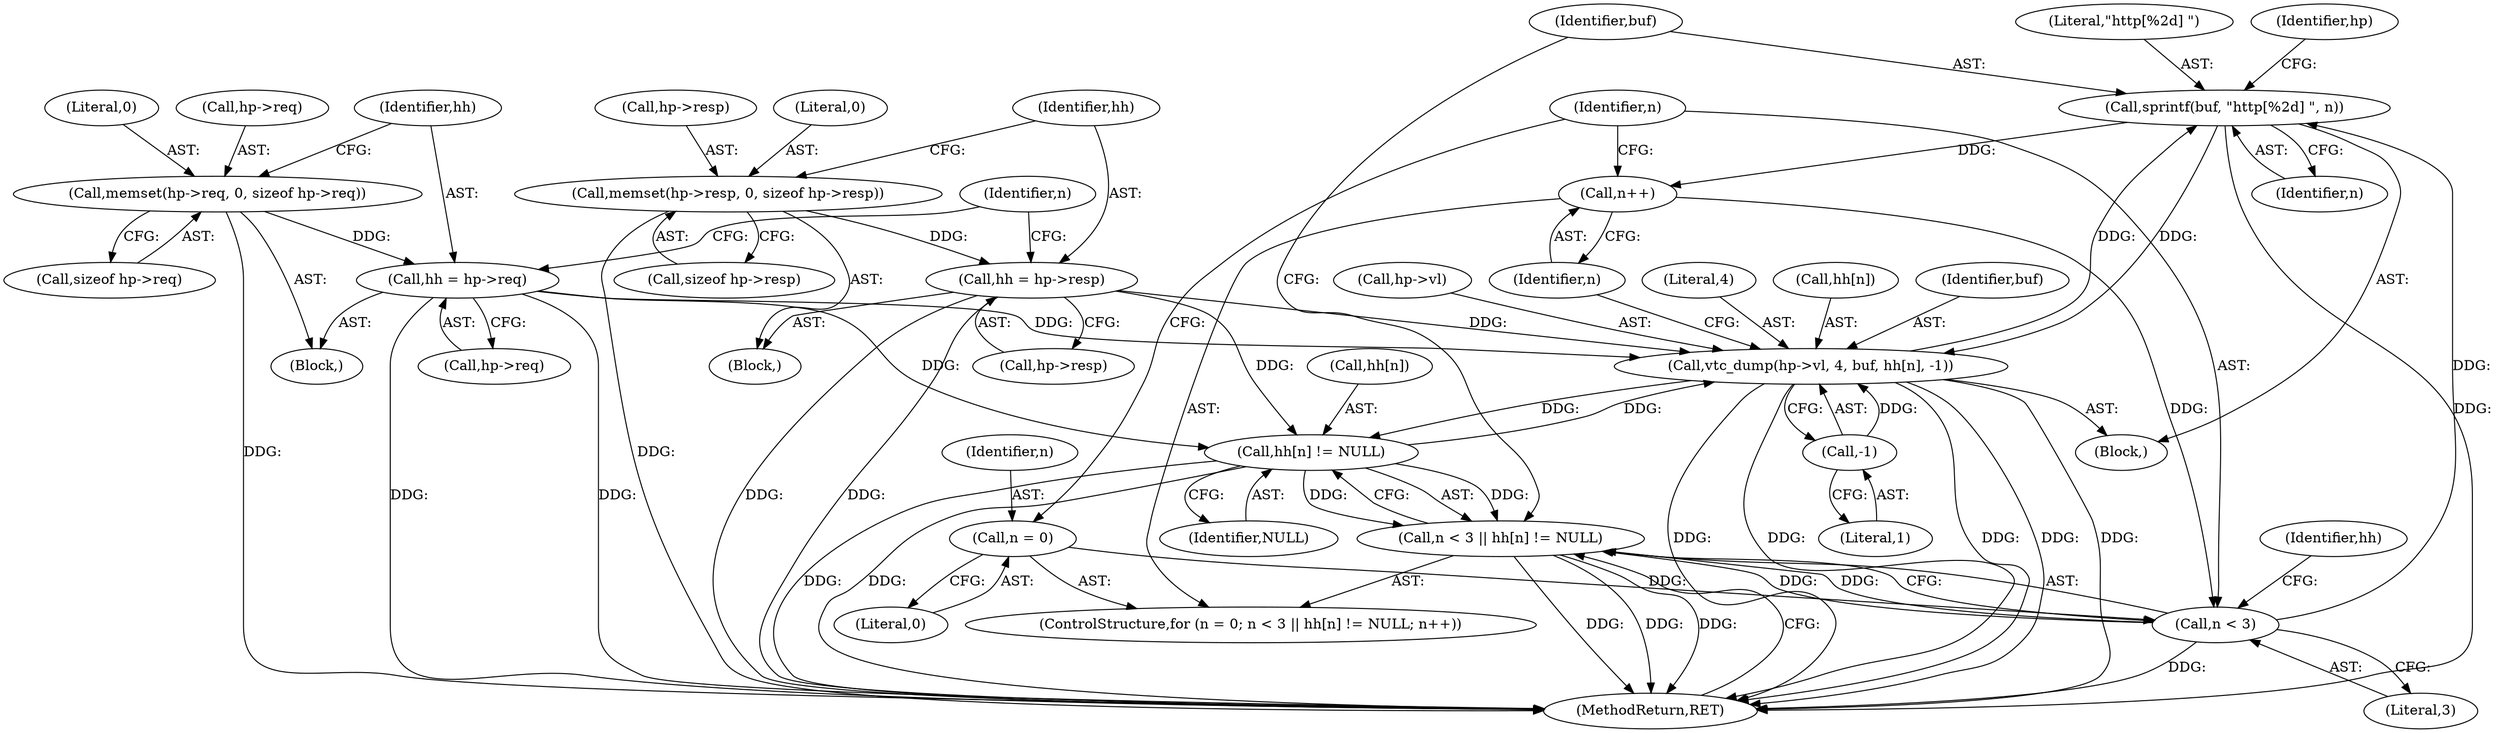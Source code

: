 digraph "0_Varnish-Cache_85e8468bec9416bd7e16b0d80cb820ecd2b330c3_2@API" {
"1000344" [label="(Call,sprintf(buf, \"http[%2d] \", n))"];
"1000348" [label="(Call,vtc_dump(hp->vl, 4, buf, hh[n], -1))"];
"1000344" [label="(Call,sprintf(buf, \"http[%2d] \", n))"];
"1000333" [label="(Call,n < 3)"];
"1000341" [label="(Call,n++)"];
"1000329" [label="(Call,n = 0)"];
"1000129" [label="(Call,hh = hp->req)"];
"1000120" [label="(Call,memset(hp->req, 0, sizeof hp->req))"];
"1000145" [label="(Call,hh = hp->resp)"];
"1000136" [label="(Call,memset(hp->resp, 0, sizeof hp->resp))"];
"1000336" [label="(Call,hh[n] != NULL)"];
"1000357" [label="(Call,-1)"];
"1000332" [label="(Call,n < 3 || hh[n] != NULL)"];
"1000341" [label="(Call,n++)"];
"1000147" [label="(Call,hp->resp)"];
"1000136" [label="(Call,memset(hp->resp, 0, sizeof hp->resp))"];
"1000329" [label="(Call,n = 0)"];
"1000335" [label="(Literal,3)"];
"1000120" [label="(Call,memset(hp->req, 0, sizeof hp->req))"];
"1000352" [label="(Literal,4)"];
"1000344" [label="(Call,sprintf(buf, \"http[%2d] \", n))"];
"1000342" [label="(Identifier,n)"];
"1000348" [label="(Call,vtc_dump(hp->vl, 4, buf, hh[n], -1))"];
"1000332" [label="(Call,n < 3 || hh[n] != NULL)"];
"1000334" [label="(Identifier,n)"];
"1000328" [label="(ControlStructure,for (n = 0; n < 3 || hh[n] != NULL; n++))"];
"1000331" [label="(Literal,0)"];
"1000145" [label="(Call,hh = hp->resp)"];
"1000358" [label="(Literal,1)"];
"1000130" [label="(Identifier,hh)"];
"1000354" [label="(Call,hh[n])"];
"1000137" [label="(Call,hp->resp)"];
"1000151" [label="(Identifier,n)"];
"1000359" [label="(MethodReturn,RET)"];
"1000347" [label="(Identifier,n)"];
"1000131" [label="(Call,hp->req)"];
"1000125" [label="(Call,sizeof hp->req)"];
"1000340" [label="(Identifier,NULL)"];
"1000353" [label="(Identifier,buf)"];
"1000129" [label="(Call,hh = hp->req)"];
"1000338" [label="(Identifier,hh)"];
"1000135" [label="(Block,)"];
"1000146" [label="(Identifier,hh)"];
"1000357" [label="(Call,-1)"];
"1000337" [label="(Call,hh[n])"];
"1000336" [label="(Call,hh[n] != NULL)"];
"1000119" [label="(Block,)"];
"1000346" [label="(Literal,\"http[%2d] \")"];
"1000124" [label="(Literal,0)"];
"1000345" [label="(Identifier,buf)"];
"1000350" [label="(Identifier,hp)"];
"1000333" [label="(Call,n < 3)"];
"1000349" [label="(Call,hp->vl)"];
"1000140" [label="(Literal,0)"];
"1000121" [label="(Call,hp->req)"];
"1000330" [label="(Identifier,n)"];
"1000141" [label="(Call,sizeof hp->resp)"];
"1000343" [label="(Block,)"];
"1000344" -> "1000343"  [label="AST: "];
"1000344" -> "1000347"  [label="CFG: "];
"1000345" -> "1000344"  [label="AST: "];
"1000346" -> "1000344"  [label="AST: "];
"1000347" -> "1000344"  [label="AST: "];
"1000350" -> "1000344"  [label="CFG: "];
"1000344" -> "1000359"  [label="DDG: "];
"1000344" -> "1000341"  [label="DDG: "];
"1000348" -> "1000344"  [label="DDG: "];
"1000333" -> "1000344"  [label="DDG: "];
"1000344" -> "1000348"  [label="DDG: "];
"1000348" -> "1000343"  [label="AST: "];
"1000348" -> "1000357"  [label="CFG: "];
"1000349" -> "1000348"  [label="AST: "];
"1000352" -> "1000348"  [label="AST: "];
"1000353" -> "1000348"  [label="AST: "];
"1000354" -> "1000348"  [label="AST: "];
"1000357" -> "1000348"  [label="AST: "];
"1000342" -> "1000348"  [label="CFG: "];
"1000348" -> "1000359"  [label="DDG: "];
"1000348" -> "1000359"  [label="DDG: "];
"1000348" -> "1000359"  [label="DDG: "];
"1000348" -> "1000359"  [label="DDG: "];
"1000348" -> "1000359"  [label="DDG: "];
"1000348" -> "1000336"  [label="DDG: "];
"1000129" -> "1000348"  [label="DDG: "];
"1000145" -> "1000348"  [label="DDG: "];
"1000336" -> "1000348"  [label="DDG: "];
"1000357" -> "1000348"  [label="DDG: "];
"1000333" -> "1000332"  [label="AST: "];
"1000333" -> "1000335"  [label="CFG: "];
"1000334" -> "1000333"  [label="AST: "];
"1000335" -> "1000333"  [label="AST: "];
"1000338" -> "1000333"  [label="CFG: "];
"1000332" -> "1000333"  [label="CFG: "];
"1000333" -> "1000359"  [label="DDG: "];
"1000333" -> "1000332"  [label="DDG: "];
"1000333" -> "1000332"  [label="DDG: "];
"1000341" -> "1000333"  [label="DDG: "];
"1000329" -> "1000333"  [label="DDG: "];
"1000341" -> "1000328"  [label="AST: "];
"1000341" -> "1000342"  [label="CFG: "];
"1000342" -> "1000341"  [label="AST: "];
"1000334" -> "1000341"  [label="CFG: "];
"1000329" -> "1000328"  [label="AST: "];
"1000329" -> "1000331"  [label="CFG: "];
"1000330" -> "1000329"  [label="AST: "];
"1000331" -> "1000329"  [label="AST: "];
"1000334" -> "1000329"  [label="CFG: "];
"1000129" -> "1000119"  [label="AST: "];
"1000129" -> "1000131"  [label="CFG: "];
"1000130" -> "1000129"  [label="AST: "];
"1000131" -> "1000129"  [label="AST: "];
"1000151" -> "1000129"  [label="CFG: "];
"1000129" -> "1000359"  [label="DDG: "];
"1000129" -> "1000359"  [label="DDG: "];
"1000120" -> "1000129"  [label="DDG: "];
"1000129" -> "1000336"  [label="DDG: "];
"1000120" -> "1000119"  [label="AST: "];
"1000120" -> "1000125"  [label="CFG: "];
"1000121" -> "1000120"  [label="AST: "];
"1000124" -> "1000120"  [label="AST: "];
"1000125" -> "1000120"  [label="AST: "];
"1000130" -> "1000120"  [label="CFG: "];
"1000120" -> "1000359"  [label="DDG: "];
"1000145" -> "1000135"  [label="AST: "];
"1000145" -> "1000147"  [label="CFG: "];
"1000146" -> "1000145"  [label="AST: "];
"1000147" -> "1000145"  [label="AST: "];
"1000151" -> "1000145"  [label="CFG: "];
"1000145" -> "1000359"  [label="DDG: "];
"1000145" -> "1000359"  [label="DDG: "];
"1000136" -> "1000145"  [label="DDG: "];
"1000145" -> "1000336"  [label="DDG: "];
"1000136" -> "1000135"  [label="AST: "];
"1000136" -> "1000141"  [label="CFG: "];
"1000137" -> "1000136"  [label="AST: "];
"1000140" -> "1000136"  [label="AST: "];
"1000141" -> "1000136"  [label="AST: "];
"1000146" -> "1000136"  [label="CFG: "];
"1000136" -> "1000359"  [label="DDG: "];
"1000336" -> "1000332"  [label="AST: "];
"1000336" -> "1000340"  [label="CFG: "];
"1000337" -> "1000336"  [label="AST: "];
"1000340" -> "1000336"  [label="AST: "];
"1000332" -> "1000336"  [label="CFG: "];
"1000336" -> "1000359"  [label="DDG: "];
"1000336" -> "1000359"  [label="DDG: "];
"1000336" -> "1000332"  [label="DDG: "];
"1000336" -> "1000332"  [label="DDG: "];
"1000357" -> "1000358"  [label="CFG: "];
"1000358" -> "1000357"  [label="AST: "];
"1000332" -> "1000328"  [label="AST: "];
"1000345" -> "1000332"  [label="CFG: "];
"1000359" -> "1000332"  [label="CFG: "];
"1000332" -> "1000359"  [label="DDG: "];
"1000332" -> "1000359"  [label="DDG: "];
"1000332" -> "1000359"  [label="DDG: "];
}
